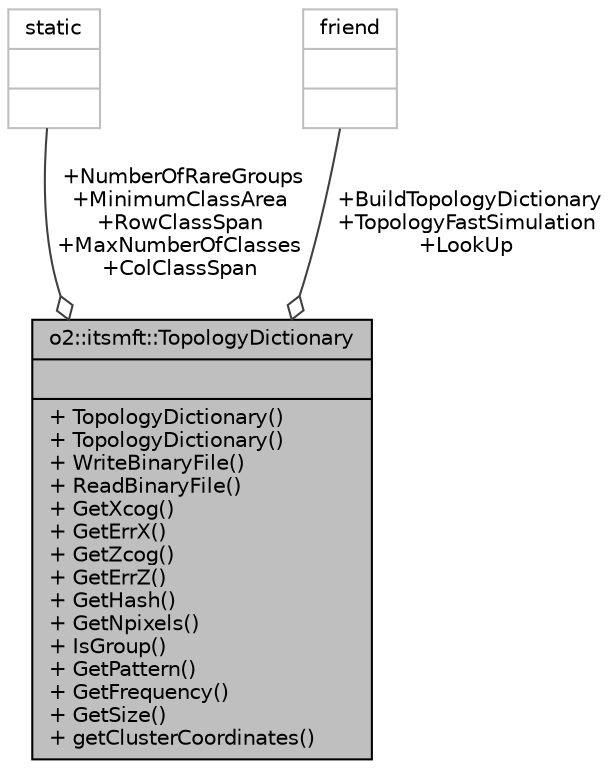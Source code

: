 digraph "o2::itsmft::TopologyDictionary"
{
 // INTERACTIVE_SVG=YES
  bgcolor="transparent";
  edge [fontname="Helvetica",fontsize="10",labelfontname="Helvetica",labelfontsize="10"];
  node [fontname="Helvetica",fontsize="10",shape=record];
  Node1 [label="{o2::itsmft::TopologyDictionary\n||+ TopologyDictionary()\l+ TopologyDictionary()\l+ WriteBinaryFile()\l+ ReadBinaryFile()\l+ GetXcog()\l+ GetErrX()\l+ GetZcog()\l+ GetErrZ()\l+ GetHash()\l+ GetNpixels()\l+ IsGroup()\l+ GetPattern()\l+ GetFrequency()\l+ GetSize()\l+ getClusterCoordinates()\l}",height=0.2,width=0.4,color="black", fillcolor="grey75", style="filled", fontcolor="black"];
  Node2 -> Node1 [color="grey25",fontsize="10",style="solid",label=" +NumberOfRareGroups\n+MinimumClassArea\n+RowClassSpan\n+MaxNumberOfClasses\n+ColClassSpan" ,arrowhead="odiamond",fontname="Helvetica"];
  Node2 [label="{static\n||}",height=0.2,width=0.4,color="grey75"];
  Node3 -> Node1 [color="grey25",fontsize="10",style="solid",label=" +BuildTopologyDictionary\n+TopologyFastSimulation\n+LookUp" ,arrowhead="odiamond",fontname="Helvetica"];
  Node3 [label="{friend\n||}",height=0.2,width=0.4,color="grey75"];
}
